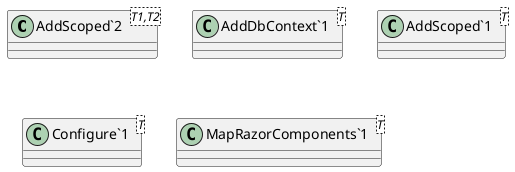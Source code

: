 @startuml
class "AddScoped`2"<T1,T2> {
}
class "AddDbContext`1"<T> {
}
class "AddScoped`1"<T> {
}
class "Configure`1"<T> {
}
class "MapRazorComponents`1"<T> {
}
@enduml
